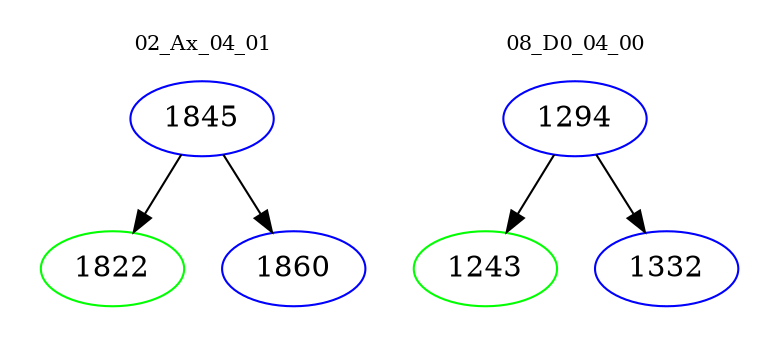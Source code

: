 digraph{
subgraph cluster_0 {
color = white
label = "02_Ax_04_01";
fontsize=10;
T0_1845 [label="1845", color="blue"]
T0_1845 -> T0_1822 [color="black"]
T0_1822 [label="1822", color="green"]
T0_1845 -> T0_1860 [color="black"]
T0_1860 [label="1860", color="blue"]
}
subgraph cluster_1 {
color = white
label = "08_D0_04_00";
fontsize=10;
T1_1294 [label="1294", color="blue"]
T1_1294 -> T1_1243 [color="black"]
T1_1243 [label="1243", color="green"]
T1_1294 -> T1_1332 [color="black"]
T1_1332 [label="1332", color="blue"]
}
}
